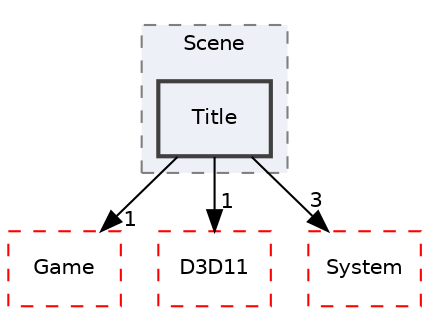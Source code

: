 digraph "C:/Users/shiih/Desktop/kiyosumi/DX11Template/Source/Scene/Title"
{
 // LATEX_PDF_SIZE
  edge [fontname="Helvetica",fontsize="10",labelfontname="Helvetica",labelfontsize="10"];
  node [fontname="Helvetica",fontsize="10",shape=record];
  compound=true
  subgraph clusterdir_4320b44877c4234843610716d05fd211 {
    graph [ bgcolor="#edf0f7", pencolor="grey50", style="filled,dashed,", label="Scene", fontname="Helvetica", fontsize="10", URL="dir_4320b44877c4234843610716d05fd211.html"]
  dir_7808ccc7e3aa6994498688bb9312169d [shape=box, label="Title", style="filled,bold,", fillcolor="#edf0f7", color="grey25", URL="dir_7808ccc7e3aa6994498688bb9312169d.html"];
  }
  dir_3777292849a1481e53303ca2af78ff89 [shape=box, label="Game", style="dashed,", fillcolor="#edf0f7", color="red", URL="dir_3777292849a1481e53303ca2af78ff89.html"];
  dir_d6f806a0f8acb4e9216b2e39be4b704c [shape=box, label="D3D11", style="dashed,", fillcolor="#edf0f7", color="red", URL="dir_d6f806a0f8acb4e9216b2e39be4b704c.html"];
  dir_86602465ad759445696399282595f21f [shape=box, label="System", style="dashed,", fillcolor="#edf0f7", color="red", URL="dir_86602465ad759445696399282595f21f.html"];
  dir_7808ccc7e3aa6994498688bb9312169d->dir_3777292849a1481e53303ca2af78ff89 [headlabel="1", labeldistance=1.5 headhref="dir_000016_000005.html"];
  dir_7808ccc7e3aa6994498688bb9312169d->dir_86602465ad759445696399282595f21f [headlabel="3", labeldistance=1.5 headhref="dir_000016_000015.html"];
  dir_7808ccc7e3aa6994498688bb9312169d->dir_d6f806a0f8acb4e9216b2e39be4b704c [headlabel="1", labeldistance=1.5 headhref="dir_000016_000002.html"];
}
